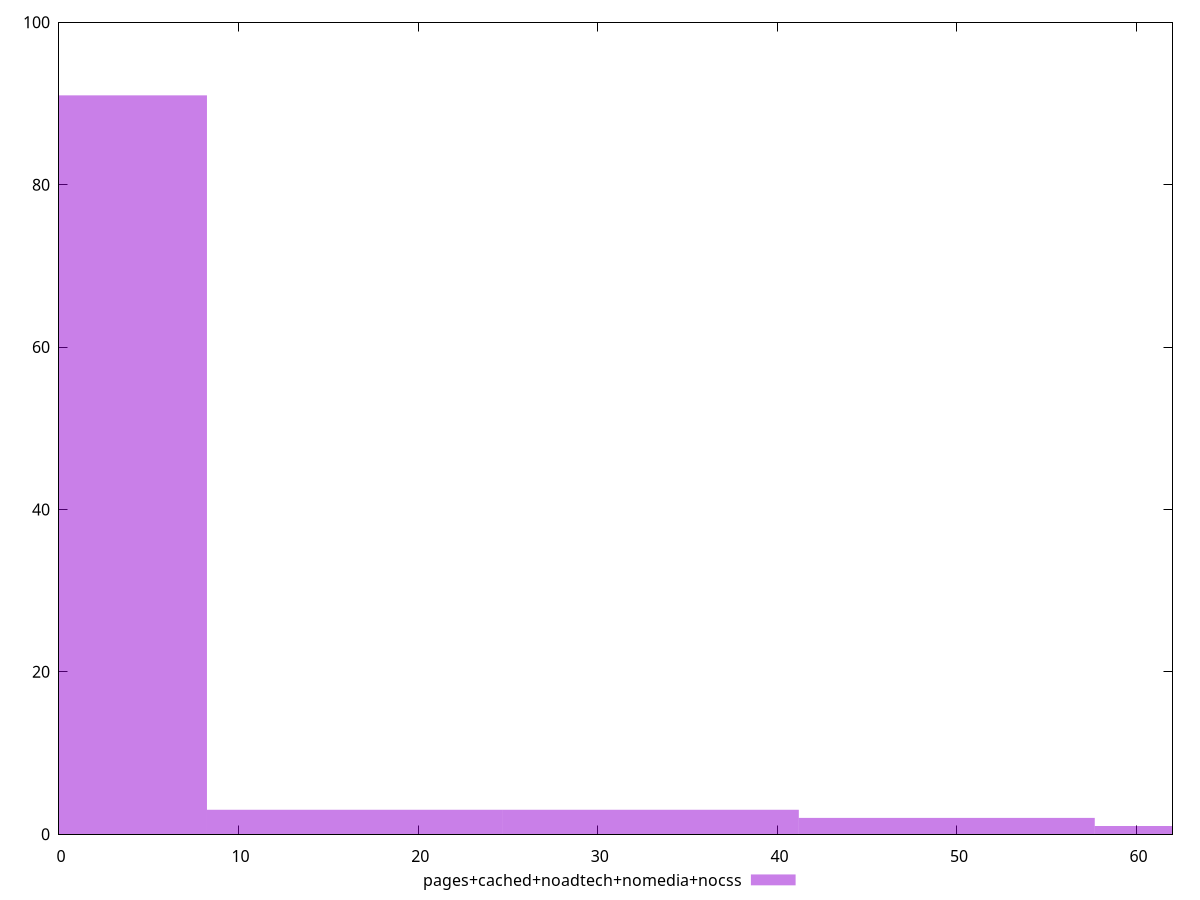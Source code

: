 reset

$pagesCachedNoadtechNomediaNocss <<EOF
32.95514877950586 3
0 91
65.91029755901172 1
16.47757438975293 3
49.43272316925879 2
EOF

set key outside below
set boxwidth 16.47757438975293
set xrange [0:62]
set yrange [0:100]
set trange [0:100]
set style fill transparent solid 0.5 noborder
set terminal svg size 640, 490 enhanced background rgb 'white'
set output "report_00011_2021-02-09T10:53:21.242Z/render-blocking-resources/comparison/histogram/4_vs_5.svg"

plot $pagesCachedNoadtechNomediaNocss title "pages+cached+noadtech+nomedia+nocss" with boxes

reset
